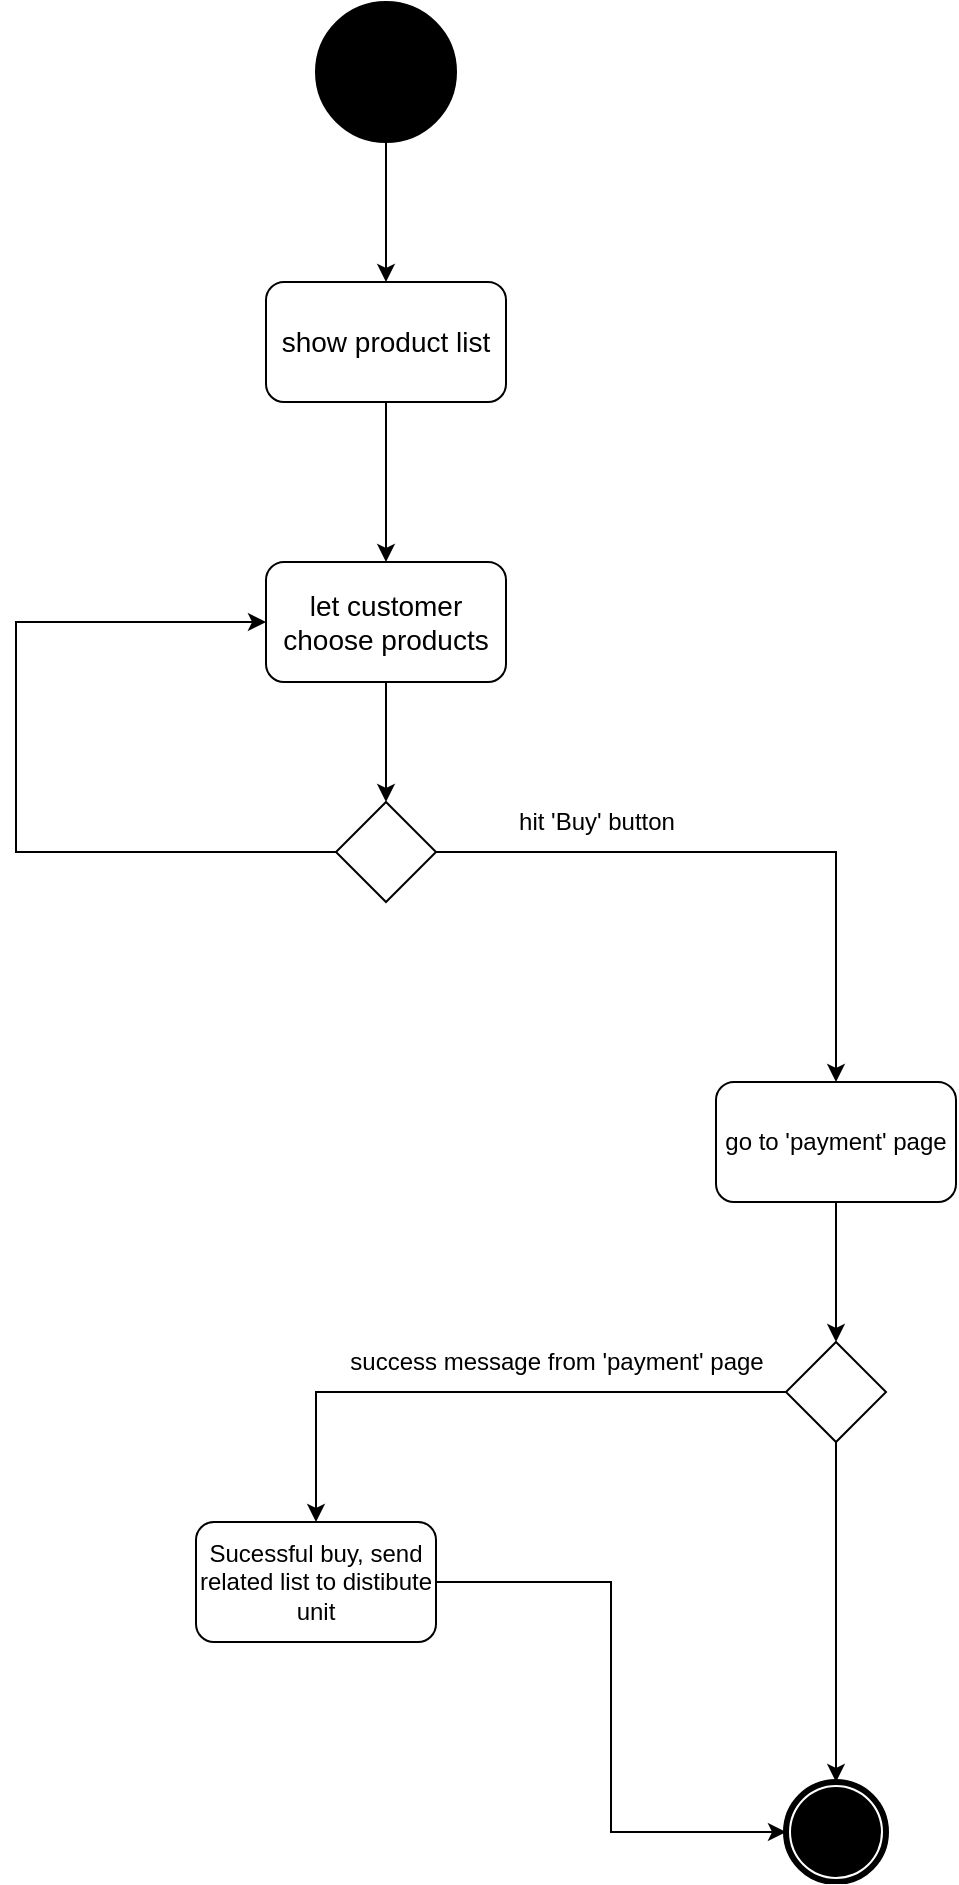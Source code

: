 <mxfile version="13.1.8" type="device"><diagram id="wP_zmtJfCJYbarnYYzen" name="Page-1"><mxGraphModel dx="1381" dy="756" grid="1" gridSize="10" guides="1" tooltips="1" connect="1" arrows="1" fold="1" page="1" pageScale="1" pageWidth="850" pageHeight="1100" math="0" shadow="0"><root><mxCell id="0"/><mxCell id="1" parent="0"/><mxCell id="452ugSQ1SQBorncKmdP4-4" style="edgeStyle=orthogonalEdgeStyle;rounded=0;orthogonalLoop=1;jettySize=auto;html=1;entryX=0.5;entryY=0;entryDx=0;entryDy=0;" edge="1" parent="1" source="452ugSQ1SQBorncKmdP4-1" target="452ugSQ1SQBorncKmdP4-3"><mxGeometry relative="1" as="geometry"/></mxCell><mxCell id="452ugSQ1SQBorncKmdP4-1" value="" style="ellipse;whiteSpace=wrap;html=1;aspect=fixed;fillColor=#000000;" vertex="1" parent="1"><mxGeometry x="390" y="10" width="70" height="70" as="geometry"/></mxCell><mxCell id="452ugSQ1SQBorncKmdP4-6" value="" style="edgeStyle=orthogonalEdgeStyle;rounded=0;orthogonalLoop=1;jettySize=auto;html=1;" edge="1" parent="1" source="452ugSQ1SQBorncKmdP4-3" target="452ugSQ1SQBorncKmdP4-5"><mxGeometry relative="1" as="geometry"/></mxCell><mxCell id="452ugSQ1SQBorncKmdP4-3" value="&lt;font style=&quot;font-size: 14px&quot;&gt;show product list&lt;/font&gt;" style="rounded=1;whiteSpace=wrap;html=1;fillColor=none;" vertex="1" parent="1"><mxGeometry x="365" y="150" width="120" height="60" as="geometry"/></mxCell><mxCell id="452ugSQ1SQBorncKmdP4-9" style="edgeStyle=orthogonalEdgeStyle;rounded=0;orthogonalLoop=1;jettySize=auto;html=1;entryX=0.5;entryY=0;entryDx=0;entryDy=0;" edge="1" parent="1" source="452ugSQ1SQBorncKmdP4-5" target="452ugSQ1SQBorncKmdP4-8"><mxGeometry relative="1" as="geometry"/></mxCell><mxCell id="452ugSQ1SQBorncKmdP4-5" value="&lt;font style=&quot;font-size: 14px&quot;&gt;let customer choose products&lt;/font&gt;" style="rounded=1;whiteSpace=wrap;html=1;fillColor=none;" vertex="1" parent="1"><mxGeometry x="365" y="290" width="120" height="60" as="geometry"/></mxCell><mxCell id="452ugSQ1SQBorncKmdP4-13" style="edgeStyle=orthogonalEdgeStyle;rounded=0;orthogonalLoop=1;jettySize=auto;html=1;entryX=0.5;entryY=0;entryDx=0;entryDy=0;" edge="1" parent="1" source="452ugSQ1SQBorncKmdP4-8" target="452ugSQ1SQBorncKmdP4-10"><mxGeometry relative="1" as="geometry"/></mxCell><mxCell id="452ugSQ1SQBorncKmdP4-15" style="edgeStyle=orthogonalEdgeStyle;rounded=0;orthogonalLoop=1;jettySize=auto;html=1;entryX=0;entryY=0.5;entryDx=0;entryDy=0;" edge="1" parent="1" source="452ugSQ1SQBorncKmdP4-8" target="452ugSQ1SQBorncKmdP4-5"><mxGeometry relative="1" as="geometry"><Array as="points"><mxPoint x="240" y="435"/><mxPoint x="240" y="320"/></Array></mxGeometry></mxCell><mxCell id="452ugSQ1SQBorncKmdP4-8" value="" style="rhombus;whiteSpace=wrap;html=1;fillColor=none;" vertex="1" parent="1"><mxGeometry x="400" y="410" width="50" height="50" as="geometry"/></mxCell><mxCell id="452ugSQ1SQBorncKmdP4-17" style="edgeStyle=orthogonalEdgeStyle;rounded=0;orthogonalLoop=1;jettySize=auto;html=1;entryX=0.5;entryY=0;entryDx=0;entryDy=0;" edge="1" parent="1" source="452ugSQ1SQBorncKmdP4-10" target="452ugSQ1SQBorncKmdP4-16"><mxGeometry relative="1" as="geometry"/></mxCell><mxCell id="452ugSQ1SQBorncKmdP4-10" value="go to 'payment' page" style="rounded=1;whiteSpace=wrap;html=1;fillColor=none;" vertex="1" parent="1"><mxGeometry x="590" y="550" width="120" height="60" as="geometry"/></mxCell><mxCell id="452ugSQ1SQBorncKmdP4-14" value="hit 'Buy' button" style="text;html=1;align=center;verticalAlign=middle;resizable=0;points=[];autosize=1;" vertex="1" parent="1"><mxGeometry x="485" y="410" width="90" height="20" as="geometry"/></mxCell><mxCell id="452ugSQ1SQBorncKmdP4-19" style="edgeStyle=orthogonalEdgeStyle;rounded=0;orthogonalLoop=1;jettySize=auto;html=1;entryX=0.5;entryY=0;entryDx=0;entryDy=0;" edge="1" parent="1" source="452ugSQ1SQBorncKmdP4-16" target="452ugSQ1SQBorncKmdP4-18"><mxGeometry relative="1" as="geometry"/></mxCell><mxCell id="452ugSQ1SQBorncKmdP4-22" style="edgeStyle=orthogonalEdgeStyle;rounded=0;orthogonalLoop=1;jettySize=auto;html=1;entryX=0.5;entryY=0;entryDx=0;entryDy=0;" edge="1" parent="1" source="452ugSQ1SQBorncKmdP4-16" target="452ugSQ1SQBorncKmdP4-21"><mxGeometry relative="1" as="geometry"/></mxCell><mxCell id="452ugSQ1SQBorncKmdP4-16" value="" style="rhombus;whiteSpace=wrap;html=1;fillColor=none;" vertex="1" parent="1"><mxGeometry x="625" y="680" width="50" height="50" as="geometry"/></mxCell><mxCell id="452ugSQ1SQBorncKmdP4-23" style="edgeStyle=orthogonalEdgeStyle;rounded=0;orthogonalLoop=1;jettySize=auto;html=1;entryX=0;entryY=0.5;entryDx=0;entryDy=0;" edge="1" parent="1" source="452ugSQ1SQBorncKmdP4-18" target="452ugSQ1SQBorncKmdP4-21"><mxGeometry relative="1" as="geometry"/></mxCell><mxCell id="452ugSQ1SQBorncKmdP4-18" value="Sucessful buy, send related list to distibute unit" style="rounded=1;whiteSpace=wrap;html=1;fillColor=none;" vertex="1" parent="1"><mxGeometry x="330" y="770" width="120" height="60" as="geometry"/></mxCell><mxCell id="452ugSQ1SQBorncKmdP4-20" value="success message from 'payment' page" style="text;html=1;align=center;verticalAlign=middle;resizable=0;points=[];autosize=1;" vertex="1" parent="1"><mxGeometry x="400" y="680" width="220" height="20" as="geometry"/></mxCell><mxCell id="452ugSQ1SQBorncKmdP4-21" value="" style="shape=mxgraph.bpmn.shape;html=1;verticalLabelPosition=bottom;labelBackgroundColor=#ffffff;verticalAlign=top;align=center;perimeter=ellipsePerimeter;outlineConnect=0;outline=end;symbol=terminate;fillColor=none;" vertex="1" parent="1"><mxGeometry x="625" y="900" width="50" height="50" as="geometry"/></mxCell></root></mxGraphModel></diagram></mxfile>